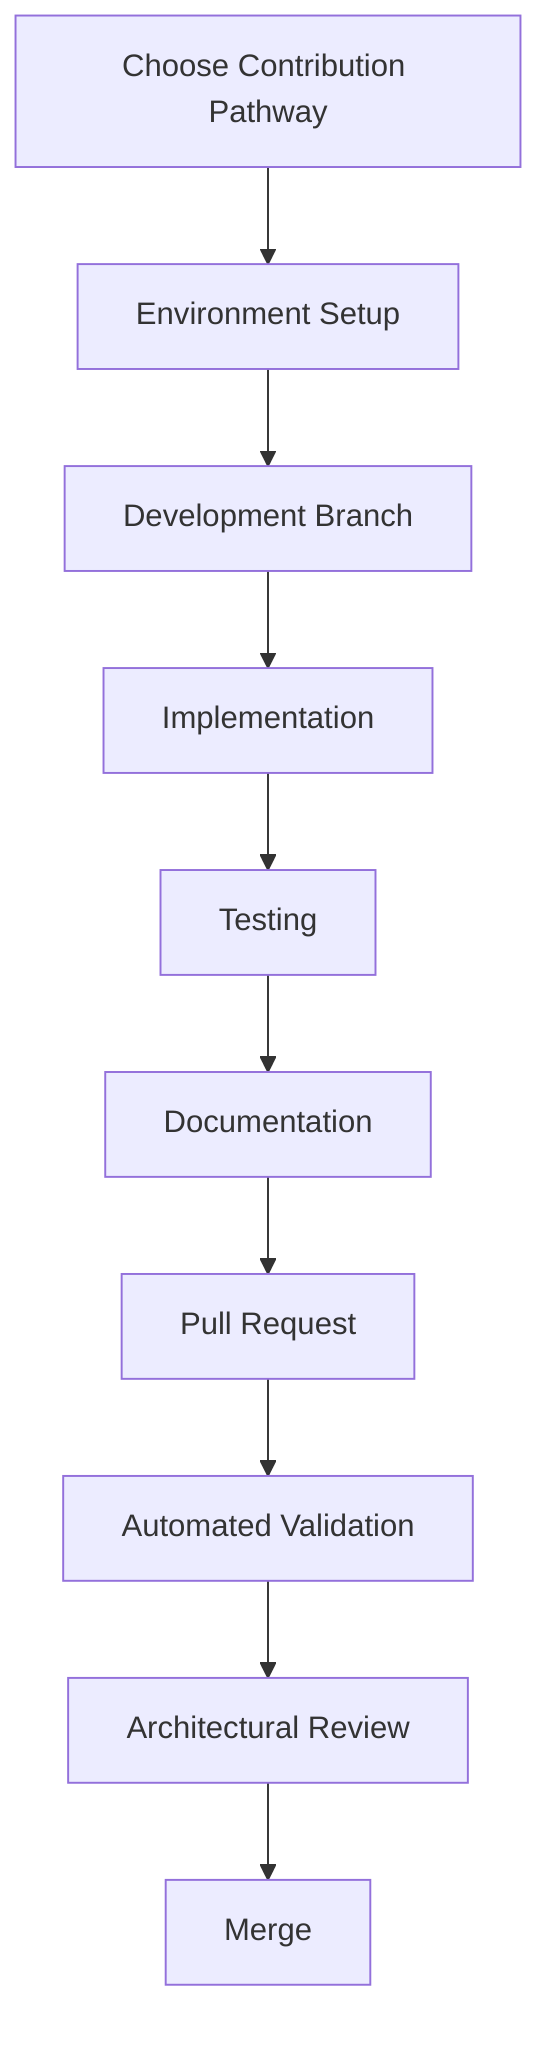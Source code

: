 graph TD
    A[Choose Contribution Pathway] --> B[Environment Setup]
    B --> C[Development Branch]
    C --> D[Implementation]
    D --> E[Testing]
    E --> F[Documentation]
    F --> G[Pull Request]
    G --> H[Automated Validation]
    H --> I[Architectural Review]
    I --> J[Merge]
